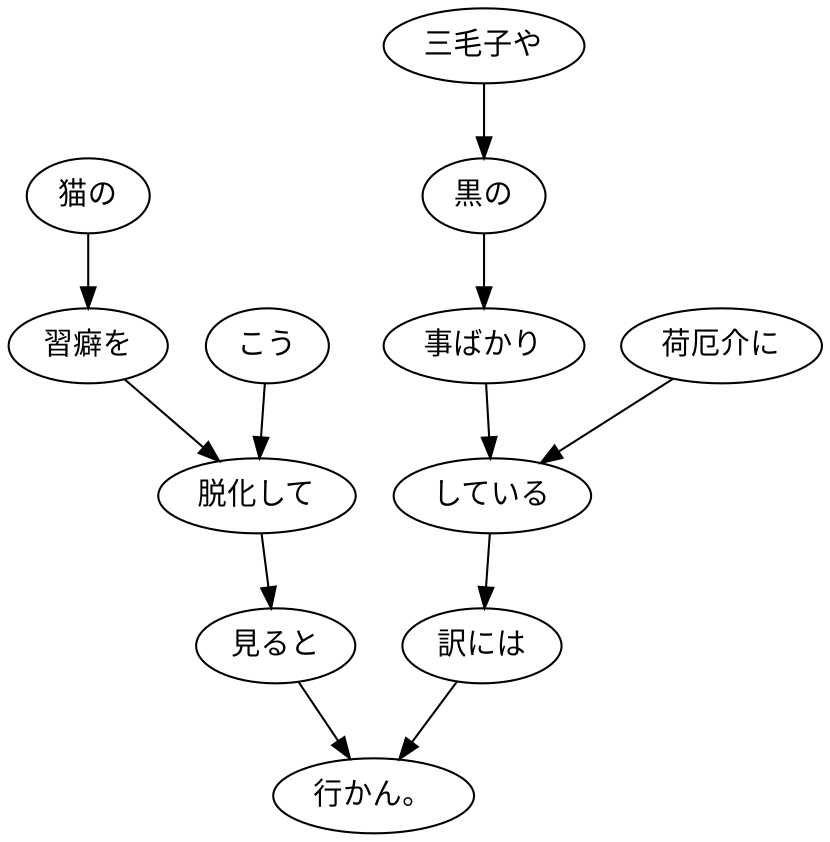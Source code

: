 digraph graph1325 {
	node0 [label="こう"];
	node1 [label="猫の"];
	node2 [label="習癖を"];
	node3 [label="脱化して"];
	node4 [label="見ると"];
	node5 [label="三毛子や"];
	node6 [label="黒の"];
	node7 [label="事ばかり"];
	node8 [label="荷厄介に"];
	node9 [label="している"];
	node10 [label="訳には"];
	node11 [label="行かん。"];
	node0 -> node3;
	node1 -> node2;
	node2 -> node3;
	node3 -> node4;
	node4 -> node11;
	node5 -> node6;
	node6 -> node7;
	node7 -> node9;
	node8 -> node9;
	node9 -> node10;
	node10 -> node11;
}
